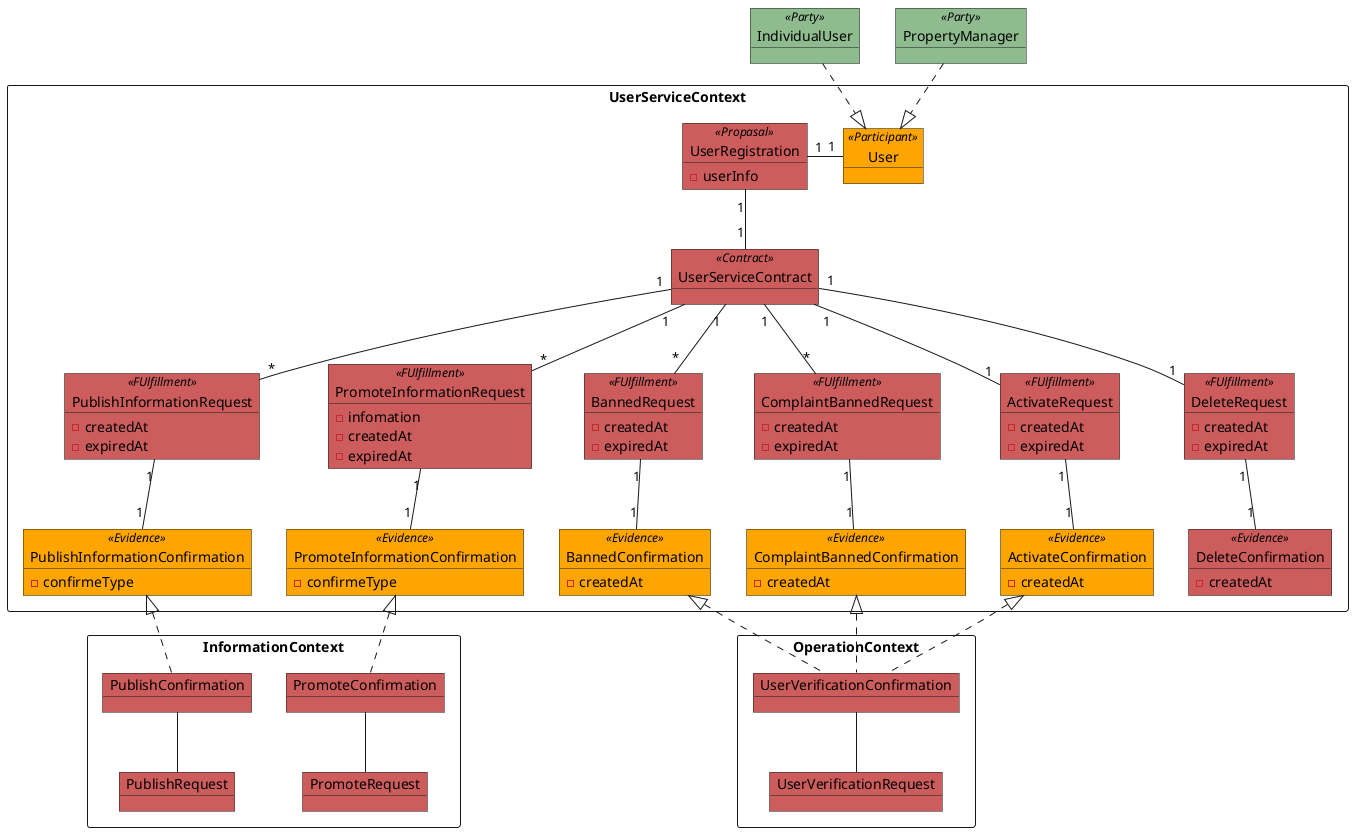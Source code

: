 @startuml user_service
package UserServiceContext <<Rectangle>>{
  object User <<Participant>> #Orange
  object UserServiceContract <<Contract>> #IndianRed

  object UserRegistration <<Propasal>> #IndianRed {
    - userInfo
  }

  object PublishInformationRequest <<FUlfillment>> #IndianRed {
    - createdAt
    - expiredAt
  }

  object PublishInformationConfirmation <<Evidence>> #Orange {
    - confirmeType
  }

  object PromoteInformationRequest <<FUlfillment>> #IndianRed {
    - infomation
    - createdAt
    - expiredAt
  }

  object PromoteInformationConfirmation <<Evidence>> #Orange {
    - confirmeType
  }

  object BannedRequest <<FUlfillment>> #IndianRed {
    - createdAt
    - expiredAt
  }

  object BannedConfirmation <<Evidence>> #Orange {
    - createdAt
  }

  object ComplaintBannedRequest <<FUlfillment>> #IndianRed {
    - createdAt
    - expiredAt
  }

  object ComplaintBannedConfirmation <<Evidence>> #Orange {
    - createdAt
  }

  object ActivateRequest <<FUlfillment>> #IndianRed {
    - createdAt
    - expiredAt
  }

  object ActivateConfirmation <<Evidence>> #Orange {
    - createdAt
  }

  object DeleteRequest <<FUlfillment>> #IndianRed {
    - createdAt
    - expiredAt
  }

  object DeleteConfirmation <<Evidence>> #IndianRed {
    - createdAt
  }

  User "1" -left- "1" UserRegistration
  UserRegistration "1" -- "1" UserServiceContract
  UserServiceContract "1" -- "*" PublishInformationRequest
  PublishInformationRequest "1" -- "1" PublishInformationConfirmation
  UserServiceContract "1" -- "*" PromoteInformationRequest
  PromoteInformationRequest "1" -- "1" PromoteInformationConfirmation
  UserServiceContract "1" -- "1" DeleteRequest
  DeleteRequest "1" -- "1" DeleteConfirmation
  UserServiceContract "1" -- "*" BannedRequest
  BannedRequest "1" -- "1" BannedConfirmation
  UserServiceContract "1" -- "1" ActivateRequest
  ActivateRequest "1" -- "1" ActivateConfirmation
  UserServiceContract "1" -- "*" ComplaintBannedRequest
  ComplaintBannedRequest "1" -- "1" ComplaintBannedConfirmation
}

package InformationContext <<Rectangle>> {
  object PublishRequest #IndianRed
  object PublishConfirmation  #IndianRed
  object PromoteRequest #IndianRed
  object PromoteConfirmation #IndianRed

  PromoteConfirmation -- PromoteRequest
  PublishConfirmation -- PublishRequest
}

package OperationContext <<Rectangle>> {
  object UserVerificationRequest #IndianRed
  object UserVerificationConfirmation #IndianRed
  UserVerificationConfirmation --  UserVerificationRequest
}

object IndividualUser <<Party>> #DarkSeaGreen
object PropertyManager <<Party>> #DarkSeaGreen


IndividualUser ..^ User
PropertyManager ..^ User
PublishInformationConfirmation ^.. PublishConfirmation
PromoteInformationConfirmation ^.. PromoteConfirmation
ActivateConfirmation ^.. UserVerificationConfirmation
BannedConfirmation ^.. UserVerificationConfirmation
ComplaintBannedConfirmation ^.. UserVerificationConfirmation
@enduml

@startuml Publish_infomation
package PubulishInformationContext <<Rectangle>> {
  object PublishInfomationContract <<Contract>> #IndianRed
  object Publisher <<Participant>> #Orange
  object whistleblower <<Participant>> #Orange

  object Infomation <<Propasal>> #IndianRed {
    - type
    - location
    - description
    - images
    .. rent only ..
    - propertyInformation
  }

  object NotificationRequest <<FUlfillment>> #IndianRed {
    - type
    - message
    - createdAt
    - expiredAt
  }

  object NotificationConfirmation <<Evidence>> #Orange {
    - createdAt
  }

  object HiddenInformationRequest <<FUlfillment>> #IndianRed {
    - type
    - description
    - createdAt
    - expiredAt
  }

  object HiddenInformationConfirmation <<Evidence>> #Orange {
    - createdAt
  }

  object PublishInformationRequest <<FUlfillment>> #IndianRed {
    - createdAt
    - expiredAt
  }

  object PublishInformationConfirmation <<Evidence>> #Orange {
    - createdAt
  }

  Publisher "1" -left- "*"  Infomation
  whistleblower "0..1" -- "1"  HiddenInformationRequest
  Infomation "1" -- "1" PublishInfomationContract
  PublishInfomationContract "1" -- "*" HiddenInformationRequest
  HiddenInformationRequest "1" -- "1" HiddenInformationConfirmation
  HiddenInformationRequest -left[hidden]- PublishInformationRequest
  NotificationRequest -right[hidden]- PublishInformationRequest
  PublishInfomationContract "1" -- "*" PublishInformationRequest
  PublishInformationRequest "1" -- "1" PublishInformationConfirmation
  PublishInfomationContract "1" -- "*" NotificationRequest
  NotificationRequest "1" -- "1" NotificationConfirmation
}
package OperationContext <<Rectangle>> {
  object AuditInformationRequest #IndianRed
  object AuditInformationConfirmation #IndianRed
  AuditInformationConfirmation -- AuditInformationRequest
}

object IndividualAppUser <<Party>> #DarkSeaGreen
object PropertyManagerAppUser <<Party>> #DarkSeaGreen

IndividualAppUser .left.^ Publisher
PropertyManagerAppUser .left.^ Publisher
IndividualAppUser .left.^ whistleblower
PropertyManagerAppUser .left.^ whistleblower
HiddenInformationConfirmation ^.. AuditInformationConfirmation
PublishInformationConfirmation ^.. AuditInformationConfirmation
@enduml

@startuml promote_information
package PromoteInformationContext <<Rectangle>> {
  object PromotionBuyer <<Participant>> #Orange
  object PromoteInformationContract <<Contract>> #IndianRed

  object Promotion <<Propasal>> #IndianRed {
    - infomation
  }

  object DeductRequest <<FUlfillment>> #IndianRed {
    - clickStatistics
    - createdAt
    - expiredAt
  }

  object DeductConfirmation<<Evidence>> #Orange {
    - price
    - createdAt
  }

  object DepositRequest<<FUlfillment>> #IndianRed {
    - amount
    - createdAt
    - expiredAt
  }

  object DepositConfirmation<<Evidence>> #Orange {
    - amount
    - createdAt
  }

  object RefundRequest<<FUlfillment>> #IndianRed {
    - amount
    - createdAt
    - expiredAt
  }

  object RefundConfirmation<<Evidence>> #Orange {
    - amount
    - createdAt
  }

  object PublishPromotionRequest <<FUlfillment>> #IndianRed {
    - createdAt
    - expiredAt
  }

  object PublishPromotionConfirmation<<Evidence>> #Orange {
    - createdAt
  }

  object SuspendPromotionRequest <<FUlfillment>> #IndianRed {
    - type
    - createdAt
    - expiredAt
  }

  object SuspendPromotionConfirmation<<Evidence>> #IndianRed {
    - createdAt
  }

  object InvoiceRequest <<FUlfillment>> #IndianRed {
    - address
    - amount
    - createdAt
    - expiredAt
  }

  object Invoicefirmation<<Evidence>> #Orange {
    - createdAt
  }

  PromoteInformationContract "1" -- "*" DepositRequest
  RefundRequest "1" -- "1" DepositConfirmation
  PromoteInformationContract "1" -- "*" RefundRequest
  DepositRequest "1" -- "1" RefundConfirmation
  PromoteInformationContract "1" -- "*" PublishPromotionRequest
  PublishPromotionRequest "1" -- "1" PublishPromotionConfirmation
  PromoteInformationContract "1" -- "*" SuspendPromotionRequest
  SuspendPromotionRequest "1" -- "1" SuspendPromotionConfirmation
  PromoteInformationContract "1" -- "*" DeductRequest
  DeductRequest "1" -- "1" DeductConfirmation
  PublishPromotionRequest -right[hidden]- SuspendPromotionRequest
  SuspendPromotionRequest -right[hidden]- InvoiceRequest
  PromoteInformationContract "1" -- "*" InvoiceRequest
  InvoiceRequest "1" -- "1" Invoicefirmation
  Promotion -- PromoteInformationContract
  PromotionBuyer -right- Promotion
}

package FinanceContext <<Rectangle>> {
  object PaymentRequest <<Evidence>> #IndianRed
  object PaymentConfirmation <<FUlfillment>> #IndianRed

  PaymentConfirmation -- PaymentRequest
}

package PostContext <<Rectangle>> {
  object PostRequest <<Evidence>> #IndianRed
  object PostConfirmation <<FUlfillment>> #IndianRed

  PostConfirmation -- PostRequest
}

package OperationContext <<Rectangle>> {
  object PromotionAuditRequest #IndianRed
  object PromotionAuditConfirm #IndianRed

  PromotionAuditConfirm -- PromotionAuditRequest
}

object PropertyManagerAppUser <<Party>> #DarkSeaGreen
object ConsumptionCalculator #Orange
object ADX #Orange

PropertyManagerAppUser ..^ PromotionBuyer
DeductConfirmation ^.. PaymentConfirmation
DepositConfirmation ^.. PaymentConfirmation
RefundConfirmation ^.. PaymentConfirmation
InvoiceRequest -right- ConsumptionCalculator
DeductConfirmation -- ADX
Invoicefirmation ^.. PostConfirmation
PublishPromotionConfirmation ^.. PromotionAuditConfirm
@enduml promote_information

